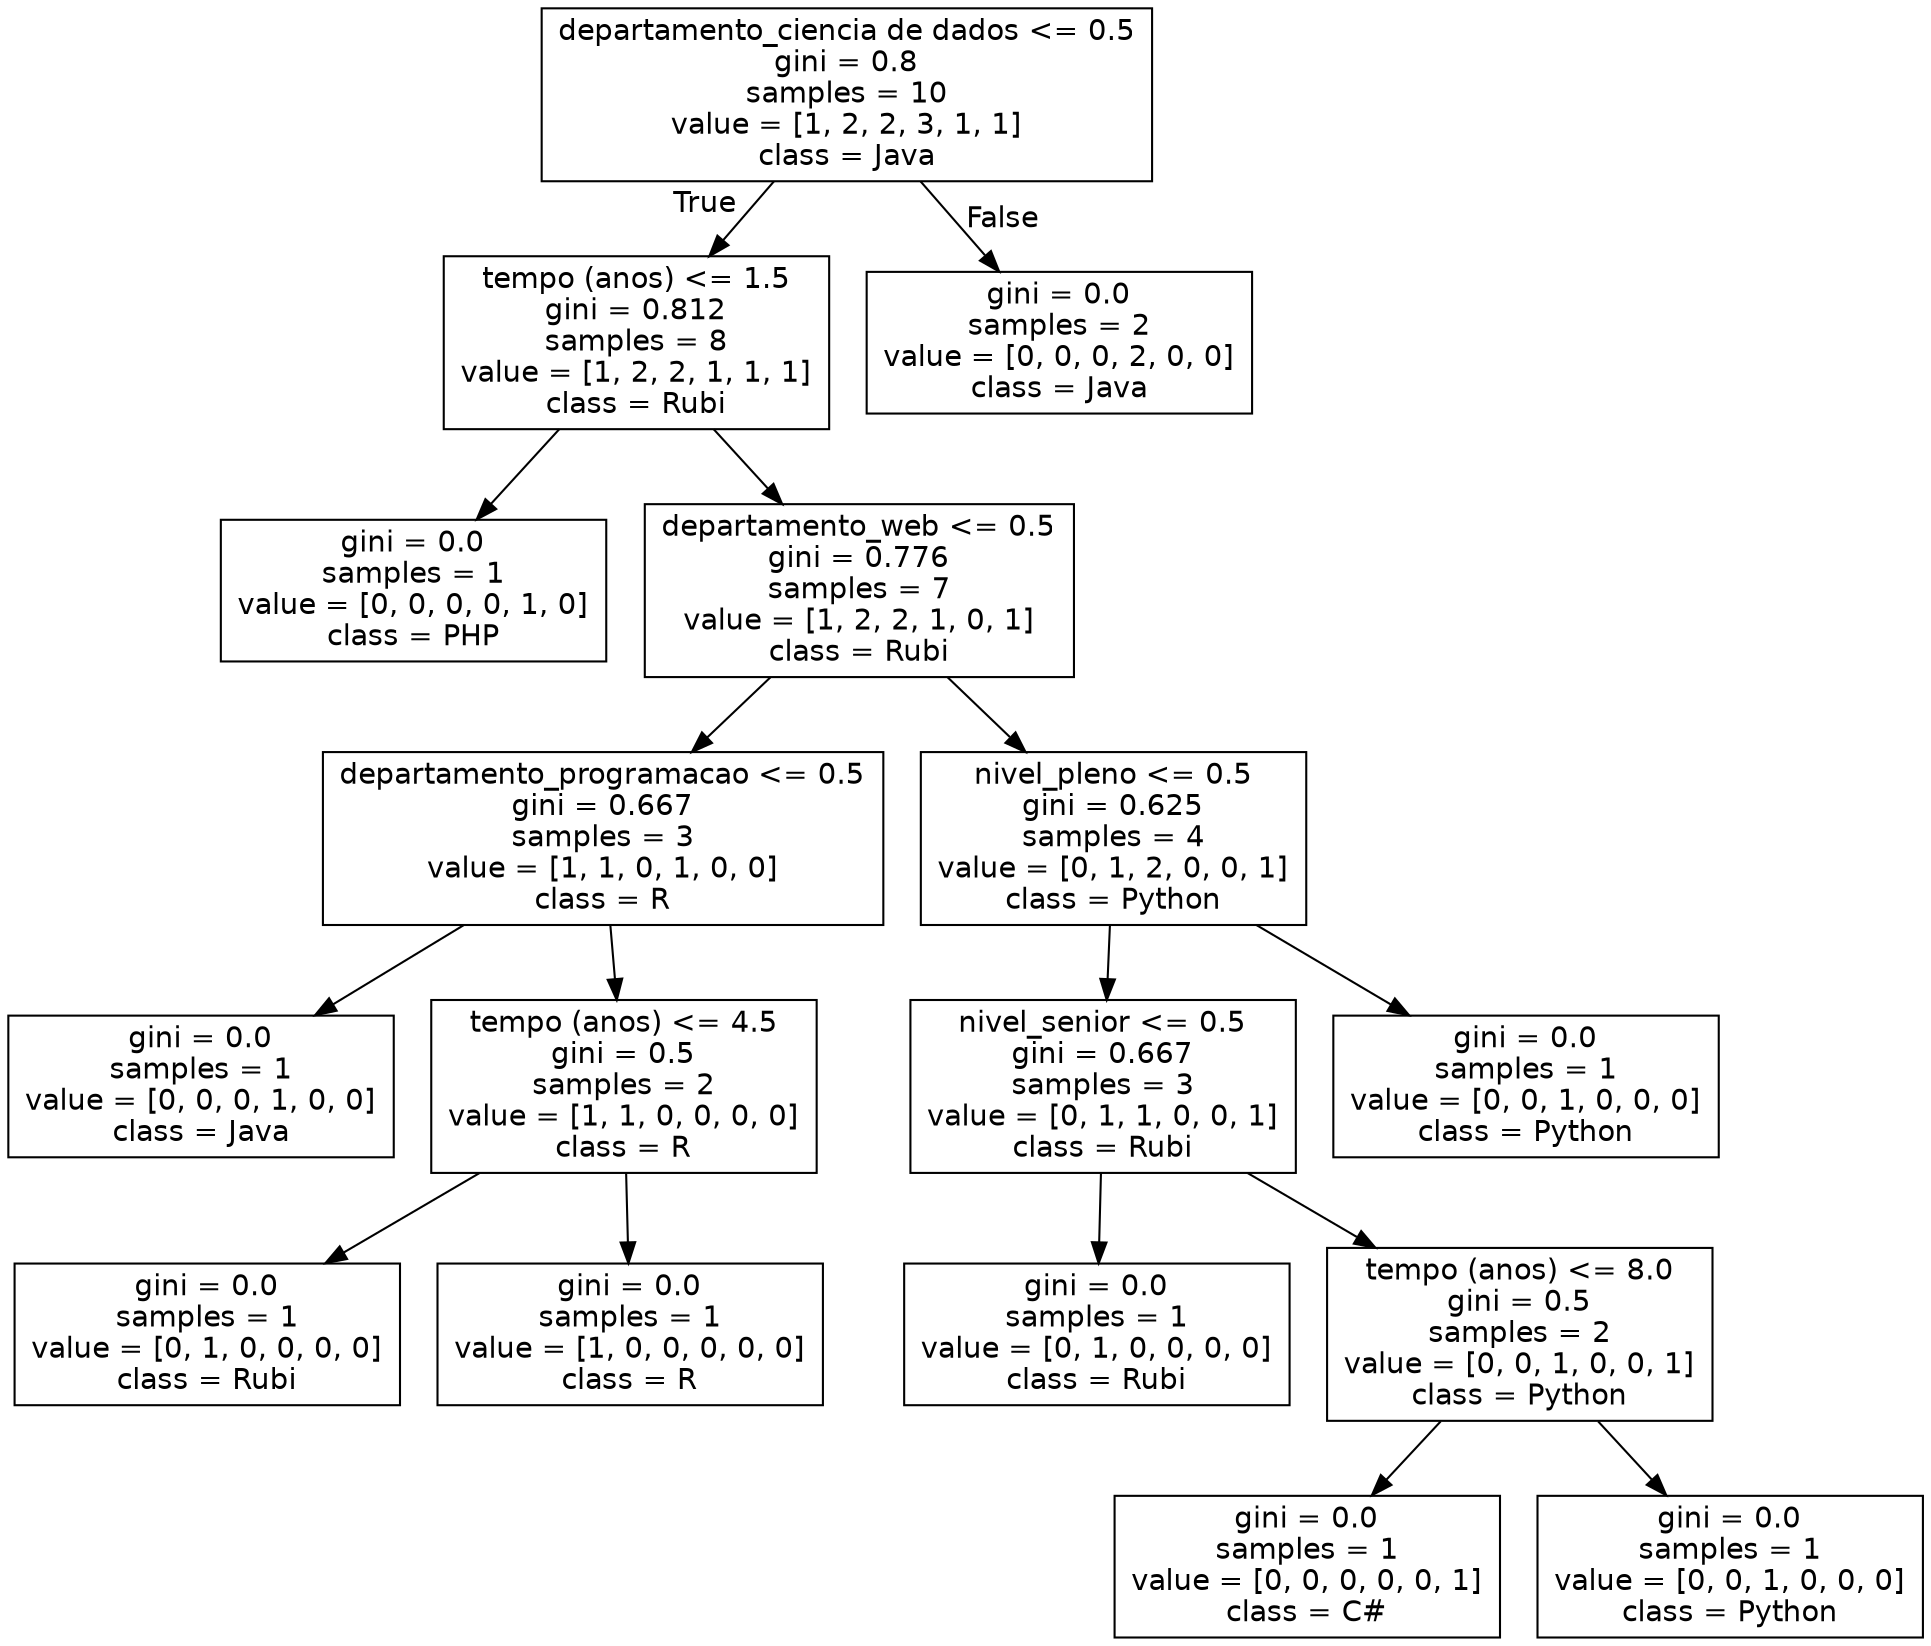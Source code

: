 digraph Tree {
node [shape=box, fontname="helvetica"] ;
edge [fontname="helvetica"] ;
0 [label="departamento_ciencia de dados <= 0.5\ngini = 0.8\nsamples = 10\nvalue = [1, 2, 2, 3, 1, 1]\nclass = Java"] ;
1 [label="tempo (anos) <= 1.5\ngini = 0.812\nsamples = 8\nvalue = [1, 2, 2, 1, 1, 1]\nclass = Rubi"] ;
0 -> 1 [labeldistance=2.5, labelangle=45, headlabel="True"] ;
2 [label="gini = 0.0\nsamples = 1\nvalue = [0, 0, 0, 0, 1, 0]\nclass = PHP"] ;
1 -> 2 ;
3 [label="departamento_web <= 0.5\ngini = 0.776\nsamples = 7\nvalue = [1, 2, 2, 1, 0, 1]\nclass = Rubi"] ;
1 -> 3 ;
4 [label="departamento_programacao <= 0.5\ngini = 0.667\nsamples = 3\nvalue = [1, 1, 0, 1, 0, 0]\nclass = R"] ;
3 -> 4 ;
5 [label="gini = 0.0\nsamples = 1\nvalue = [0, 0, 0, 1, 0, 0]\nclass = Java"] ;
4 -> 5 ;
6 [label="tempo (anos) <= 4.5\ngini = 0.5\nsamples = 2\nvalue = [1, 1, 0, 0, 0, 0]\nclass = R"] ;
4 -> 6 ;
7 [label="gini = 0.0\nsamples = 1\nvalue = [0, 1, 0, 0, 0, 0]\nclass = Rubi"] ;
6 -> 7 ;
8 [label="gini = 0.0\nsamples = 1\nvalue = [1, 0, 0, 0, 0, 0]\nclass = R"] ;
6 -> 8 ;
9 [label="nivel_pleno <= 0.5\ngini = 0.625\nsamples = 4\nvalue = [0, 1, 2, 0, 0, 1]\nclass = Python"] ;
3 -> 9 ;
10 [label="nivel_senior <= 0.5\ngini = 0.667\nsamples = 3\nvalue = [0, 1, 1, 0, 0, 1]\nclass = Rubi"] ;
9 -> 10 ;
11 [label="gini = 0.0\nsamples = 1\nvalue = [0, 1, 0, 0, 0, 0]\nclass = Rubi"] ;
10 -> 11 ;
12 [label="tempo (anos) <= 8.0\ngini = 0.5\nsamples = 2\nvalue = [0, 0, 1, 0, 0, 1]\nclass = Python"] ;
10 -> 12 ;
13 [label="gini = 0.0\nsamples = 1\nvalue = [0, 0, 0, 0, 0, 1]\nclass = C#"] ;
12 -> 13 ;
14 [label="gini = 0.0\nsamples = 1\nvalue = [0, 0, 1, 0, 0, 0]\nclass = Python"] ;
12 -> 14 ;
15 [label="gini = 0.0\nsamples = 1\nvalue = [0, 0, 1, 0, 0, 0]\nclass = Python"] ;
9 -> 15 ;
16 [label="gini = 0.0\nsamples = 2\nvalue = [0, 0, 0, 2, 0, 0]\nclass = Java"] ;
0 -> 16 [labeldistance=2.5, labelangle=-45, headlabel="False"] ;
}